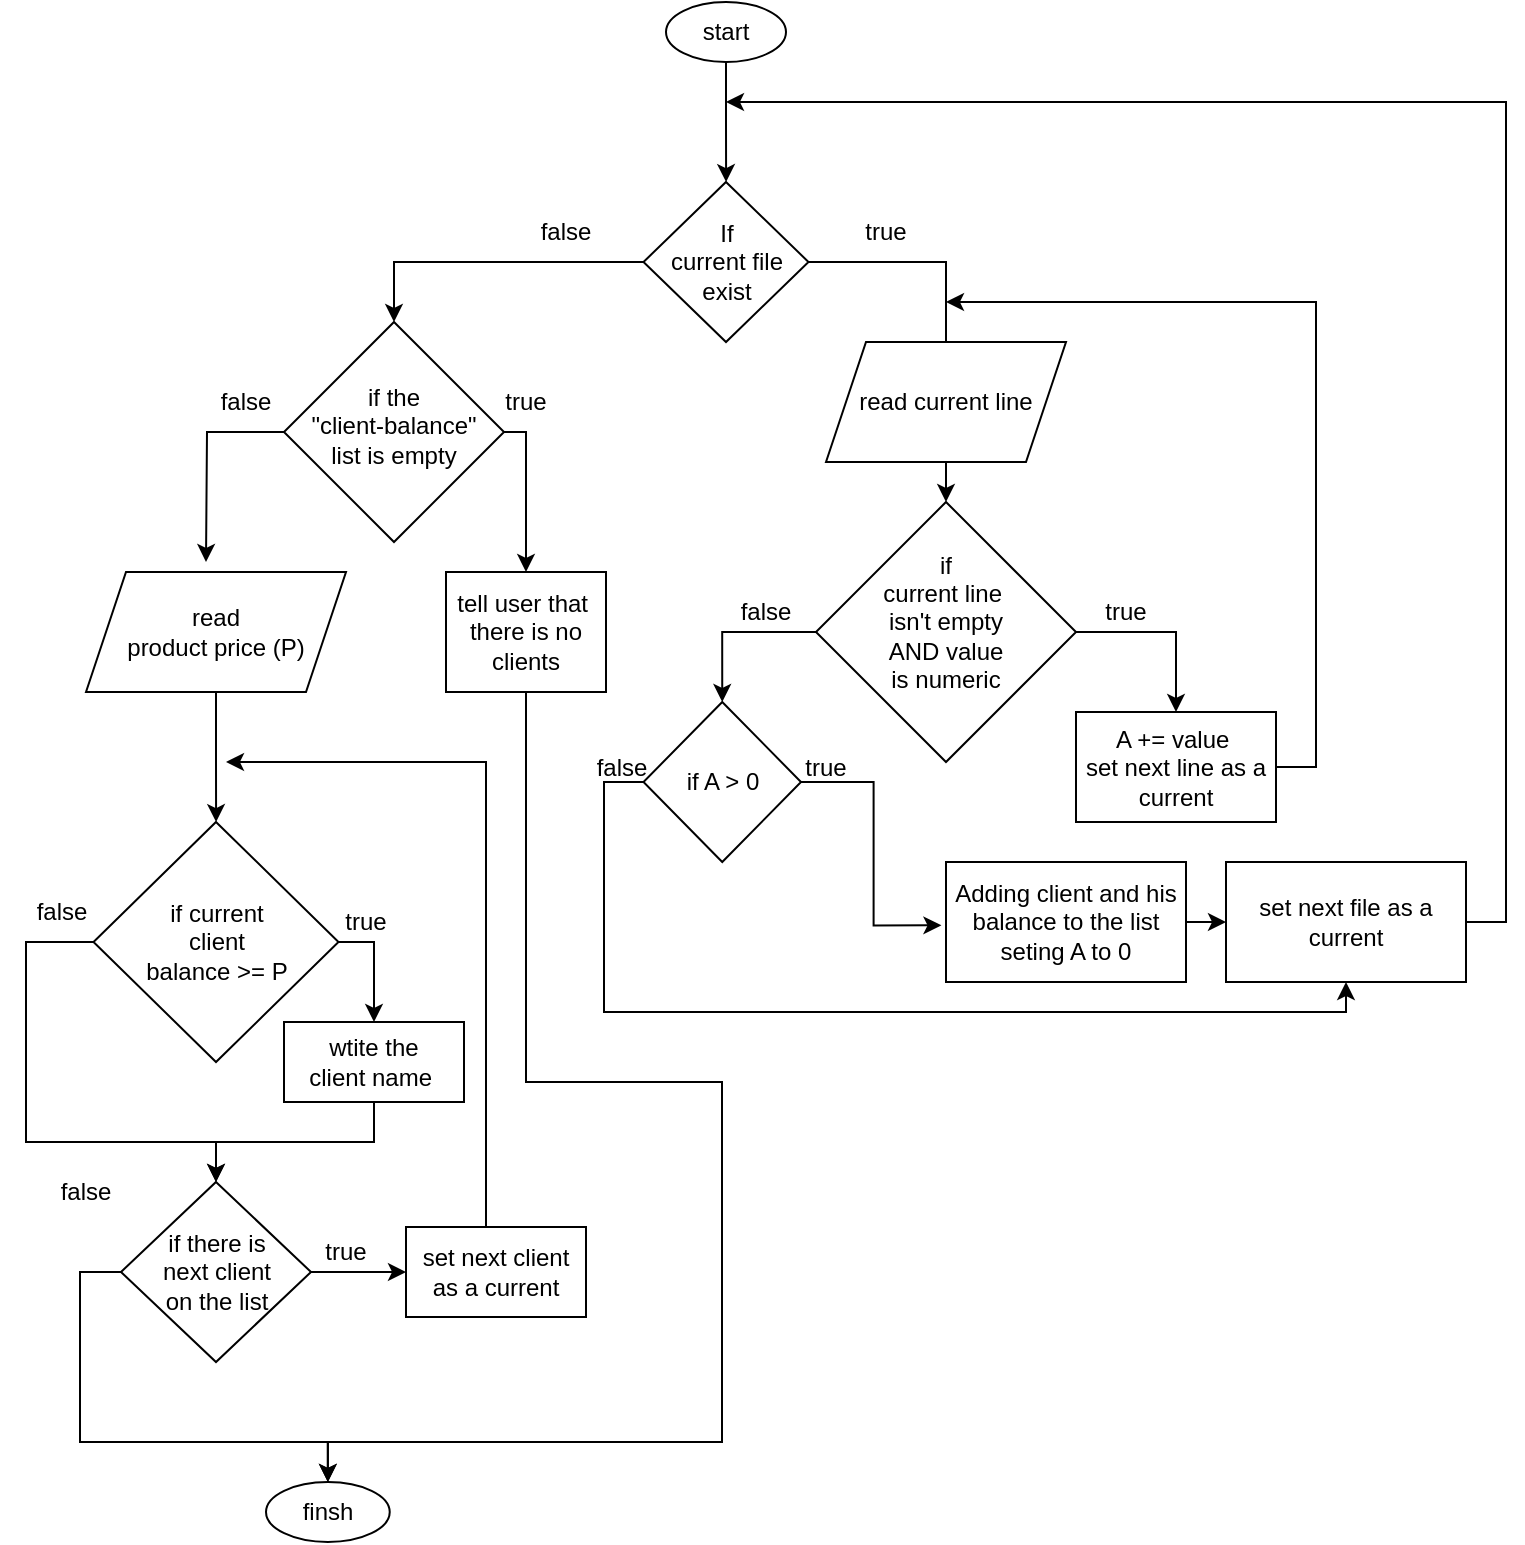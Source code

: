 <mxfile version="21.7.4" type="github">
  <diagram name="Page-1" id="93hSHz1rbPq92NNtPHbY">
    <mxGraphModel dx="1134" dy="663" grid="1" gridSize="10" guides="1" tooltips="1" connect="1" arrows="1" fold="1" page="1" pageScale="1" pageWidth="850" pageHeight="1100" background="none" math="0" shadow="0">
      <root>
        <mxCell id="0" />
        <mxCell id="1" parent="0" />
        <mxCell id="5jogoXL8pZsZA-fbwrhF-3" style="edgeStyle=orthogonalEdgeStyle;rounded=0;orthogonalLoop=1;jettySize=auto;html=1;" edge="1" parent="1" source="5jogoXL8pZsZA-fbwrhF-1" target="5jogoXL8pZsZA-fbwrhF-2">
          <mxGeometry relative="1" as="geometry" />
        </mxCell>
        <mxCell id="5jogoXL8pZsZA-fbwrhF-1" value="start" style="ellipse;whiteSpace=wrap;html=1;" vertex="1" parent="1">
          <mxGeometry x="350" y="20" width="60" height="30" as="geometry" />
        </mxCell>
        <mxCell id="5jogoXL8pZsZA-fbwrhF-4" style="edgeStyle=orthogonalEdgeStyle;rounded=0;orthogonalLoop=1;jettySize=auto;html=1;exitX=1;exitY=0.5;exitDx=0;exitDy=0;entryX=0.5;entryY=0;entryDx=0;entryDy=0;" edge="1" parent="1" source="5jogoXL8pZsZA-fbwrhF-2" target="5jogoXL8pZsZA-fbwrhF-12">
          <mxGeometry relative="1" as="geometry">
            <mxPoint x="490" y="240" as="targetPoint" />
          </mxGeometry>
        </mxCell>
        <mxCell id="5jogoXL8pZsZA-fbwrhF-11" style="edgeStyle=orthogonalEdgeStyle;rounded=0;orthogonalLoop=1;jettySize=auto;html=1;exitX=0;exitY=0.5;exitDx=0;exitDy=0;entryX=0.5;entryY=0;entryDx=0;entryDy=0;" edge="1" parent="1" source="5jogoXL8pZsZA-fbwrhF-2" target="5jogoXL8pZsZA-fbwrhF-51">
          <mxGeometry relative="1" as="geometry">
            <mxPoint x="220" y="150" as="targetPoint" />
          </mxGeometry>
        </mxCell>
        <mxCell id="5jogoXL8pZsZA-fbwrhF-2" value="If&lt;br&gt;current file exist" style="rhombus;whiteSpace=wrap;html=1;" vertex="1" parent="1">
          <mxGeometry x="338.75" y="110" width="82.5" height="80" as="geometry" />
        </mxCell>
        <mxCell id="5jogoXL8pZsZA-fbwrhF-7" value="true" style="text;html=1;strokeColor=none;fillColor=none;align=center;verticalAlign=middle;whiteSpace=wrap;rounded=0;" vertex="1" parent="1">
          <mxGeometry x="430" y="120" width="60" height="30" as="geometry" />
        </mxCell>
        <mxCell id="5jogoXL8pZsZA-fbwrhF-9" value="false" style="text;html=1;strokeColor=none;fillColor=none;align=center;verticalAlign=middle;whiteSpace=wrap;rounded=0;" vertex="1" parent="1">
          <mxGeometry x="270" y="120" width="60" height="30" as="geometry" />
        </mxCell>
        <mxCell id="5jogoXL8pZsZA-fbwrhF-17" style="edgeStyle=orthogonalEdgeStyle;rounded=0;orthogonalLoop=1;jettySize=auto;html=1;exitX=1;exitY=0.5;exitDx=0;exitDy=0;entryX=0.5;entryY=0;entryDx=0;entryDy=0;" edge="1" parent="1" source="5jogoXL8pZsZA-fbwrhF-12" target="5jogoXL8pZsZA-fbwrhF-19">
          <mxGeometry relative="1" as="geometry">
            <mxPoint x="660" y="360" as="targetPoint" />
          </mxGeometry>
        </mxCell>
        <mxCell id="5jogoXL8pZsZA-fbwrhF-28" style="edgeStyle=orthogonalEdgeStyle;rounded=0;orthogonalLoop=1;jettySize=auto;html=1;exitX=0;exitY=0.5;exitDx=0;exitDy=0;entryX=0.5;entryY=0;entryDx=0;entryDy=0;" edge="1" parent="1" source="5jogoXL8pZsZA-fbwrhF-12" target="5jogoXL8pZsZA-fbwrhF-23">
          <mxGeometry relative="1" as="geometry">
            <mxPoint x="405" y="370" as="targetPoint" />
          </mxGeometry>
        </mxCell>
        <mxCell id="5jogoXL8pZsZA-fbwrhF-12" value="if&lt;br&gt;current line&amp;nbsp;&lt;br&gt;isn&#39;t empty&lt;br&gt;AND value&lt;br&gt;is numeric" style="rhombus;whiteSpace=wrap;html=1;verticalAlign=middle;spacingTop=-10;" vertex="1" parent="1">
          <mxGeometry x="425" y="270" width="130" height="130" as="geometry" />
        </mxCell>
        <mxCell id="5jogoXL8pZsZA-fbwrhF-13" style="edgeStyle=orthogonalEdgeStyle;rounded=0;orthogonalLoop=1;jettySize=auto;html=1;exitX=0.5;exitY=1;exitDx=0;exitDy=0;" edge="1" parent="1" source="5jogoXL8pZsZA-fbwrhF-12" target="5jogoXL8pZsZA-fbwrhF-12">
          <mxGeometry relative="1" as="geometry" />
        </mxCell>
        <mxCell id="5jogoXL8pZsZA-fbwrhF-14" value="true" style="text;html=1;strokeColor=none;fillColor=none;align=center;verticalAlign=middle;whiteSpace=wrap;rounded=0;" vertex="1" parent="1">
          <mxGeometry x="550" y="310" width="60" height="30" as="geometry" />
        </mxCell>
        <mxCell id="5jogoXL8pZsZA-fbwrhF-15" value="false" style="text;html=1;strokeColor=none;fillColor=none;align=center;verticalAlign=middle;whiteSpace=wrap;rounded=0;" vertex="1" parent="1">
          <mxGeometry x="370" y="310" width="60" height="30" as="geometry" />
        </mxCell>
        <mxCell id="5jogoXL8pZsZA-fbwrhF-47" style="edgeStyle=orthogonalEdgeStyle;rounded=0;orthogonalLoop=1;jettySize=auto;html=1;exitX=1;exitY=0.5;exitDx=0;exitDy=0;" edge="1" parent="1" source="5jogoXL8pZsZA-fbwrhF-19">
          <mxGeometry relative="1" as="geometry">
            <mxPoint x="490" y="170" as="targetPoint" />
            <Array as="points">
              <mxPoint x="675" y="403" />
              <mxPoint x="675" y="170" />
            </Array>
          </mxGeometry>
        </mxCell>
        <mxCell id="5jogoXL8pZsZA-fbwrhF-19" value="A += value&amp;nbsp;&lt;br&gt;set next line as a &lt;br&gt;current" style="rounded=0;whiteSpace=wrap;html=1;" vertex="1" parent="1">
          <mxGeometry x="555" y="375" width="100" height="55" as="geometry" />
        </mxCell>
        <mxCell id="5jogoXL8pZsZA-fbwrhF-20" value="read current line" style="shape=parallelogram;perimeter=parallelogramPerimeter;whiteSpace=wrap;html=1;fixedSize=1;" vertex="1" parent="1">
          <mxGeometry x="430" y="190" width="120" height="60" as="geometry" />
        </mxCell>
        <mxCell id="5jogoXL8pZsZA-fbwrhF-42" style="edgeStyle=orthogonalEdgeStyle;rounded=0;orthogonalLoop=1;jettySize=auto;html=1;entryX=1.019;entryY=0.472;entryDx=0;entryDy=0;entryPerimeter=0;" edge="1" parent="1" source="5jogoXL8pZsZA-fbwrhF-23" target="5jogoXL8pZsZA-fbwrhF-29">
          <mxGeometry relative="1" as="geometry" />
        </mxCell>
        <mxCell id="5jogoXL8pZsZA-fbwrhF-45" style="edgeStyle=orthogonalEdgeStyle;rounded=0;orthogonalLoop=1;jettySize=auto;html=1;entryX=0.5;entryY=1;entryDx=0;entryDy=0;" edge="1" parent="1" source="5jogoXL8pZsZA-fbwrhF-23" target="5jogoXL8pZsZA-fbwrhF-32">
          <mxGeometry relative="1" as="geometry">
            <mxPoint x="330.0" y="600.0" as="targetPoint" />
            <Array as="points">
              <mxPoint x="319" y="410" />
              <mxPoint x="319" y="525" />
              <mxPoint x="690" y="525" />
            </Array>
          </mxGeometry>
        </mxCell>
        <mxCell id="5jogoXL8pZsZA-fbwrhF-23" value="if A &amp;gt; 0" style="rhombus;whiteSpace=wrap;html=1;" vertex="1" parent="1">
          <mxGeometry x="338.75" y="370" width="78.75" height="80" as="geometry" />
        </mxCell>
        <mxCell id="5jogoXL8pZsZA-fbwrhF-46" style="edgeStyle=orthogonalEdgeStyle;rounded=0;orthogonalLoop=1;jettySize=auto;html=1;exitX=0;exitY=0.5;exitDx=0;exitDy=0;entryX=0;entryY=0.5;entryDx=0;entryDy=0;" edge="1" parent="1" source="5jogoXL8pZsZA-fbwrhF-29" target="5jogoXL8pZsZA-fbwrhF-32">
          <mxGeometry relative="1" as="geometry" />
        </mxCell>
        <mxCell id="5jogoXL8pZsZA-fbwrhF-29" value="Adding client and his&lt;br&gt;balance to the list&lt;br&gt;seting A to 0" style="rounded=0;whiteSpace=wrap;html=1;direction=west;" vertex="1" parent="1">
          <mxGeometry x="490" y="450" width="120" height="60" as="geometry" />
        </mxCell>
        <mxCell id="5jogoXL8pZsZA-fbwrhF-49" style="edgeStyle=orthogonalEdgeStyle;rounded=0;orthogonalLoop=1;jettySize=auto;html=1;exitX=1;exitY=0.5;exitDx=0;exitDy=0;" edge="1" parent="1" source="5jogoXL8pZsZA-fbwrhF-32">
          <mxGeometry relative="1" as="geometry">
            <mxPoint x="380" y="70" as="targetPoint" />
            <Array as="points">
              <mxPoint x="770" y="480" />
              <mxPoint x="770" y="70" />
            </Array>
          </mxGeometry>
        </mxCell>
        <mxCell id="5jogoXL8pZsZA-fbwrhF-32" value="set next file as a&lt;br&gt;current" style="rounded=0;whiteSpace=wrap;html=1;" vertex="1" parent="1">
          <mxGeometry x="630" y="450" width="120" height="60" as="geometry" />
        </mxCell>
        <mxCell id="5jogoXL8pZsZA-fbwrhF-37" value="true" style="text;html=1;strokeColor=none;fillColor=none;align=center;verticalAlign=middle;whiteSpace=wrap;rounded=0;" vertex="1" parent="1">
          <mxGeometry x="400" y="387.5" width="60" height="30" as="geometry" />
        </mxCell>
        <mxCell id="5jogoXL8pZsZA-fbwrhF-38" value="false" style="text;html=1;strokeColor=none;fillColor=none;align=center;verticalAlign=middle;whiteSpace=wrap;rounded=0;" vertex="1" parent="1">
          <mxGeometry x="298.13" y="387.5" width="60" height="30" as="geometry" />
        </mxCell>
        <mxCell id="5jogoXL8pZsZA-fbwrhF-55" style="edgeStyle=orthogonalEdgeStyle;rounded=0;orthogonalLoop=1;jettySize=auto;html=1;entryX=0.5;entryY=0;entryDx=0;entryDy=0;" edge="1" parent="1" source="5jogoXL8pZsZA-fbwrhF-51" target="5jogoXL8pZsZA-fbwrhF-54">
          <mxGeometry relative="1" as="geometry">
            <Array as="points">
              <mxPoint x="280" y="235" />
              <mxPoint x="280" y="305" />
            </Array>
          </mxGeometry>
        </mxCell>
        <mxCell id="5jogoXL8pZsZA-fbwrhF-56" style="edgeStyle=orthogonalEdgeStyle;rounded=0;orthogonalLoop=1;jettySize=auto;html=1;" edge="1" parent="1" source="5jogoXL8pZsZA-fbwrhF-51">
          <mxGeometry relative="1" as="geometry">
            <mxPoint x="120" y="300" as="targetPoint" />
          </mxGeometry>
        </mxCell>
        <mxCell id="5jogoXL8pZsZA-fbwrhF-51" value="if the&lt;br&gt;&quot;client-balance&quot;&lt;br&gt;list is empty" style="rhombus;whiteSpace=wrap;html=1;spacingTop=-6;" vertex="1" parent="1">
          <mxGeometry x="159" y="180" width="110" height="110" as="geometry" />
        </mxCell>
        <mxCell id="5jogoXL8pZsZA-fbwrhF-53" value="finsh" style="ellipse;whiteSpace=wrap;html=1;" vertex="1" parent="1">
          <mxGeometry x="150" y="760" width="61.87" height="30" as="geometry" />
        </mxCell>
        <mxCell id="5jogoXL8pZsZA-fbwrhF-58" style="edgeStyle=orthogonalEdgeStyle;rounded=0;orthogonalLoop=1;jettySize=auto;html=1;entryX=0.5;entryY=0;entryDx=0;entryDy=0;" edge="1" parent="1" source="5jogoXL8pZsZA-fbwrhF-54" target="5jogoXL8pZsZA-fbwrhF-53">
          <mxGeometry relative="1" as="geometry">
            <mxPoint x="370" y="630" as="targetPoint" />
            <Array as="points">
              <mxPoint x="280" y="560" />
              <mxPoint x="378" y="560" />
              <mxPoint x="378" y="740" />
              <mxPoint x="181" y="740" />
            </Array>
          </mxGeometry>
        </mxCell>
        <mxCell id="5jogoXL8pZsZA-fbwrhF-54" value="tell user that&amp;nbsp;&lt;br&gt;there is no clients" style="rounded=0;whiteSpace=wrap;html=1;" vertex="1" parent="1">
          <mxGeometry x="240" y="305" width="80" height="60" as="geometry" />
        </mxCell>
        <mxCell id="5jogoXL8pZsZA-fbwrhF-61" style="edgeStyle=orthogonalEdgeStyle;rounded=0;orthogonalLoop=1;jettySize=auto;html=1;exitX=0.5;exitY=1;exitDx=0;exitDy=0;" edge="1" parent="1" source="5jogoXL8pZsZA-fbwrhF-57" target="5jogoXL8pZsZA-fbwrhF-60">
          <mxGeometry relative="1" as="geometry" />
        </mxCell>
        <mxCell id="5jogoXL8pZsZA-fbwrhF-57" value="read&lt;br&gt;product price (P)" style="shape=parallelogram;perimeter=parallelogramPerimeter;whiteSpace=wrap;html=1;fixedSize=1;" vertex="1" parent="1">
          <mxGeometry x="60" y="305" width="130" height="60" as="geometry" />
        </mxCell>
        <mxCell id="5jogoXL8pZsZA-fbwrhF-69" style="edgeStyle=orthogonalEdgeStyle;rounded=0;orthogonalLoop=1;jettySize=auto;html=1;entryX=0.5;entryY=0;entryDx=0;entryDy=0;" edge="1" parent="1" source="5jogoXL8pZsZA-fbwrhF-60" target="5jogoXL8pZsZA-fbwrhF-67">
          <mxGeometry relative="1" as="geometry">
            <mxPoint x="60" y="590" as="targetPoint" />
            <Array as="points">
              <mxPoint x="30" y="490" />
              <mxPoint x="30" y="590" />
              <mxPoint x="125" y="590" />
            </Array>
          </mxGeometry>
        </mxCell>
        <mxCell id="5jogoXL8pZsZA-fbwrhF-73" style="edgeStyle=orthogonalEdgeStyle;rounded=0;orthogonalLoop=1;jettySize=auto;html=1;entryX=0.5;entryY=0;entryDx=0;entryDy=0;" edge="1" parent="1" source="5jogoXL8pZsZA-fbwrhF-60" target="5jogoXL8pZsZA-fbwrhF-65">
          <mxGeometry relative="1" as="geometry">
            <mxPoint x="230" y="520" as="targetPoint" />
            <Array as="points">
              <mxPoint x="204" y="490" />
            </Array>
          </mxGeometry>
        </mxCell>
        <mxCell id="5jogoXL8pZsZA-fbwrhF-60" value="if current&lt;br&gt;client &lt;br&gt;balance &amp;gt;= P" style="rhombus;whiteSpace=wrap;html=1;" vertex="1" parent="1">
          <mxGeometry x="63.75" y="430" width="122.5" height="120" as="geometry" />
        </mxCell>
        <mxCell id="5jogoXL8pZsZA-fbwrhF-62" value="true" style="text;html=1;strokeColor=none;fillColor=none;align=center;verticalAlign=middle;whiteSpace=wrap;rounded=0;" vertex="1" parent="1">
          <mxGeometry x="250" y="205" width="60" height="30" as="geometry" />
        </mxCell>
        <mxCell id="5jogoXL8pZsZA-fbwrhF-63" value="false" style="text;html=1;strokeColor=none;fillColor=none;align=center;verticalAlign=middle;whiteSpace=wrap;rounded=0;" vertex="1" parent="1">
          <mxGeometry x="110" y="205" width="60" height="30" as="geometry" />
        </mxCell>
        <mxCell id="5jogoXL8pZsZA-fbwrhF-68" style="edgeStyle=orthogonalEdgeStyle;rounded=0;orthogonalLoop=1;jettySize=auto;html=1;exitX=0.5;exitY=1;exitDx=0;exitDy=0;entryX=0.5;entryY=0;entryDx=0;entryDy=0;" edge="1" parent="1" source="5jogoXL8pZsZA-fbwrhF-65" target="5jogoXL8pZsZA-fbwrhF-67">
          <mxGeometry relative="1" as="geometry" />
        </mxCell>
        <mxCell id="5jogoXL8pZsZA-fbwrhF-65" value="wtite the &lt;br&gt;client name&amp;nbsp;" style="rounded=0;whiteSpace=wrap;html=1;" vertex="1" parent="1">
          <mxGeometry x="159" y="530" width="90" height="40" as="geometry" />
        </mxCell>
        <mxCell id="5jogoXL8pZsZA-fbwrhF-75" value="" style="edgeStyle=orthogonalEdgeStyle;rounded=0;orthogonalLoop=1;jettySize=auto;html=1;" edge="1" parent="1" source="5jogoXL8pZsZA-fbwrhF-67" target="5jogoXL8pZsZA-fbwrhF-74">
          <mxGeometry relative="1" as="geometry" />
        </mxCell>
        <mxCell id="5jogoXL8pZsZA-fbwrhF-81" style="edgeStyle=orthogonalEdgeStyle;rounded=0;orthogonalLoop=1;jettySize=auto;html=1;" edge="1" parent="1" source="5jogoXL8pZsZA-fbwrhF-67" target="5jogoXL8pZsZA-fbwrhF-53">
          <mxGeometry relative="1" as="geometry">
            <mxPoint x="70" y="740" as="targetPoint" />
            <Array as="points">
              <mxPoint x="57" y="655" />
              <mxPoint x="57" y="740" />
            </Array>
          </mxGeometry>
        </mxCell>
        <mxCell id="5jogoXL8pZsZA-fbwrhF-67" value="if there is &lt;br&gt;next client &lt;br&gt;on the list" style="rhombus;whiteSpace=wrap;html=1;" vertex="1" parent="1">
          <mxGeometry x="77.5" y="610" width="95" height="90" as="geometry" />
        </mxCell>
        <mxCell id="5jogoXL8pZsZA-fbwrhF-70" value="false" style="text;html=1;strokeColor=none;fillColor=none;align=center;verticalAlign=middle;whiteSpace=wrap;rounded=0;" vertex="1" parent="1">
          <mxGeometry x="17.5" y="460" width="60" height="30" as="geometry" />
        </mxCell>
        <mxCell id="5jogoXL8pZsZA-fbwrhF-71" value="true" style="text;html=1;strokeColor=none;fillColor=none;align=center;verticalAlign=middle;whiteSpace=wrap;rounded=0;" vertex="1" parent="1">
          <mxGeometry x="170" y="465" width="60" height="30" as="geometry" />
        </mxCell>
        <mxCell id="5jogoXL8pZsZA-fbwrhF-77" style="edgeStyle=orthogonalEdgeStyle;rounded=0;orthogonalLoop=1;jettySize=auto;html=1;" edge="1" parent="1">
          <mxGeometry relative="1" as="geometry">
            <mxPoint x="130" y="400" as="targetPoint" />
            <mxPoint x="268.086" y="632.47" as="sourcePoint" />
            <Array as="points">
              <mxPoint x="260" y="632" />
              <mxPoint x="260" y="400" />
            </Array>
          </mxGeometry>
        </mxCell>
        <mxCell id="5jogoXL8pZsZA-fbwrhF-74" value="set next client&lt;br&gt;as a current" style="whiteSpace=wrap;html=1;" vertex="1" parent="1">
          <mxGeometry x="220" y="632.5" width="90" height="45" as="geometry" />
        </mxCell>
        <mxCell id="5jogoXL8pZsZA-fbwrhF-78" value="true" style="text;html=1;strokeColor=none;fillColor=none;align=center;verticalAlign=middle;whiteSpace=wrap;rounded=0;" vertex="1" parent="1">
          <mxGeometry x="160" y="630" width="60" height="30" as="geometry" />
        </mxCell>
        <mxCell id="5jogoXL8pZsZA-fbwrhF-80" value="false" style="text;html=1;strokeColor=none;fillColor=none;align=center;verticalAlign=middle;whiteSpace=wrap;rounded=0;" vertex="1" parent="1">
          <mxGeometry x="30" y="600" width="60" height="30" as="geometry" />
        </mxCell>
      </root>
    </mxGraphModel>
  </diagram>
</mxfile>
